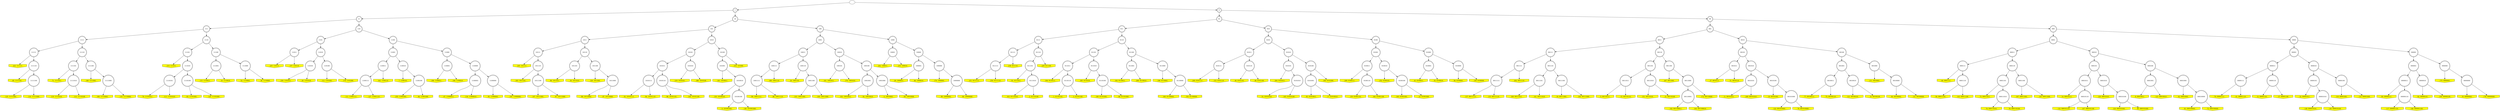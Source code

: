 // Huffman Tree
digraph {
	1 [label=1 shape=doublecircle]
	"" -> 1
	11 [label=11 shape=doublecircle]
	1 -> 11
	111 [label=111 shape=doublecircle]
	11 -> 111
	1111 [label=1111 shape=doublecircle]
	111 -> 1111
	11111 [label=11111 shape=doublecircle]
	1111 -> 11111
	111111 [label="222: 111111" color=black fillcolor=yellow shape=invhouse style=filled]
	11111 -> 111111
	111110 [label=111110 shape=doublecircle]
	11111 -> 111110
	1111101 [label="85: 1111101" color=black fillcolor=yellow shape=invhouse style=filled]
	111110 -> 1111101
	1111100 [label=1111100 shape=doublecircle]
	111110 -> 1111100
	11111001 [label="125: 11111001" color=black fillcolor=yellow shape=invhouse style=filled]
	1111100 -> 11111001
	11111000 [label="116: 11111000" color=black fillcolor=yellow shape=invhouse style=filled]
	1111100 -> 11111000
	11110 [label=11110 shape=doublecircle]
	1111 -> 11110
	111101 [label=111101 shape=doublecircle]
	11110 -> 111101
	1111011 [label="71: 1111011" color=black fillcolor=yellow shape=invhouse style=filled]
	111101 -> 1111011
	1111010 [label=1111010 shape=doublecircle]
	111101 -> 1111010
	11110101 [label="119: 11110101" color=black fillcolor=yellow shape=invhouse style=filled]
	1111010 -> 11110101
	11110100 [label="114: 11110100" color=black fillcolor=yellow shape=invhouse style=filled]
	1111010 -> 11110100
	111100 [label=111100 shape=doublecircle]
	11110 -> 111100
	1111001 [label="148: 1111001" color=black fillcolor=yellow shape=invhouse style=filled]
	111100 -> 1111001
	1111000 [label=1111000 shape=doublecircle]
	111100 -> 1111000
	11110001 [label="108: 11110001" color=black fillcolor=yellow shape=invhouse style=filled]
	1111000 -> 11110001
	11110000 [label="110: 11110000" color=black fillcolor=yellow shape=invhouse style=filled]
	1111000 -> 11110000
	1110 [label=1110 shape=doublecircle]
	111 -> 1110
	11101 [label=11101 shape=doublecircle]
	1110 -> 11101
	111011 [label="214: 111011" color=black fillcolor=yellow shape=invhouse style=filled]
	11101 -> 111011
	111010 [label=111010 shape=doublecircle]
	11101 -> 111010
	1110101 [label=1110101 shape=doublecircle]
	111010 -> 1110101
	11101011 [label="70: 11101011" color=black fillcolor=yellow shape=invhouse style=filled]
	1110101 -> 11101011
	11101010 [label="113: 11101010" color=black fillcolor=yellow shape=invhouse style=filled]
	1110101 -> 11101010
	1110100 [label=1110100 shape=doublecircle]
	111010 -> 1110100
	11101001 [label="83: 11101001" color=black fillcolor=yellow shape=invhouse style=filled]
	1110100 -> 11101001
	11101000 [label="120: 11101000" color=black fillcolor=yellow shape=invhouse style=filled]
	1110100 -> 11101000
	11100 [label=11100 shape=doublecircle]
	1110 -> 11100
	111001 [label=111001 shape=doublecircle]
	11100 -> 111001
	1110011 [label="115: 1110011" color=black fillcolor=yellow shape=invhouse style=filled]
	111001 -> 1110011
	1110010 [label="10: 1110010" color=black fillcolor=yellow shape=invhouse style=filled]
	111001 -> 1110010
	111000 [label=111000 shape=doublecircle]
	11100 -> 111000
	1110001 [label="52: 1110001" color=black fillcolor=yellow shape=invhouse style=filled]
	111000 -> 1110001
	1110000 [label="36: 1110000" color=black fillcolor=yellow shape=invhouse style=filled]
	111000 -> 1110000
	110 [label=110 shape=doublecircle]
	11 -> 110
	1101 [label=1101 shape=doublecircle]
	110 -> 1101
	11011 [label=11011 shape=doublecircle]
	1101 -> 11011
	110111 [label="225: 110111" color=black fillcolor=yellow shape=invhouse style=filled]
	11011 -> 110111
	110110 [label="157: 110110" color=black fillcolor=yellow shape=invhouse style=filled]
	11011 -> 110110
	11010 [label=11010 shape=doublecircle]
	1101 -> 11010
	110101 [label=110101 shape=doublecircle]
	11010 -> 110101
	1101011 [label="250: 1101011" color=black fillcolor=yellow shape=invhouse style=filled]
	110101 -> 1101011
	1101010 [label="20: 1101010" color=black fillcolor=yellow shape=invhouse style=filled]
	110101 -> 1101010
	110100 [label=110100 shape=doublecircle]
	11010 -> 110100
	1101001 [label="112: 1101001" color=black fillcolor=yellow shape=invhouse style=filled]
	110100 -> 1101001
	1101000 [label="179: 1101000" color=black fillcolor=yellow shape=invhouse style=filled]
	110100 -> 1101000
	1100 [label=1100 shape=doublecircle]
	110 -> 1100
	11001 [label=11001 shape=doublecircle]
	1100 -> 11001
	110011 [label=110011 shape=doublecircle]
	11001 -> 110011
	1100111 [label=1100111 shape=doublecircle]
	110011 -> 1100111
	11001111 [label="111: 11001111" color=black fillcolor=yellow shape=invhouse style=filled]
	1100111 -> 11001111
	11001110 [label="127: 11001110" color=black fillcolor=yellow shape=invhouse style=filled]
	1100111 -> 11001110
	1100110 [label="162: 1100110" color=black fillcolor=yellow shape=invhouse style=filled]
	110011 -> 1100110
	110010 [label=110010 shape=doublecircle]
	11001 -> 110010
	1100101 [label="7: 1100101" color=black fillcolor=yellow shape=invhouse style=filled]
	110010 -> 1100101
	1100100 [label=1100100 shape=doublecircle]
	110010 -> 1100100
	11001001 [label="255: 11001001" color=black fillcolor=yellow shape=invhouse style=filled]
	1100100 -> 11001001
	11001000 [label="84: 11001000" color=black fillcolor=yellow shape=invhouse style=filled]
	1100100 -> 11001000
	11000 [label=11000 shape=doublecircle]
	1100 -> 11000
	110001 [label=110001 shape=doublecircle]
	11000 -> 110001
	1100011 [label="196: 1100011" color=black fillcolor=yellow shape=invhouse style=filled]
	110001 -> 1100011
	1100010 [label="106: 1100010" color=black fillcolor=yellow shape=invhouse style=filled]
	110001 -> 1100010
	110000 [label=110000 shape=doublecircle]
	11000 -> 110000
	1100001 [label=1100001 shape=doublecircle]
	110000 -> 1100001
	11000011 [label="67: 11000011" color=black fillcolor=yellow shape=invhouse style=filled]
	1100001 -> 11000011
	11000010 [label="134: 11000010" color=black fillcolor=yellow shape=invhouse style=filled]
	1100001 -> 11000010
	1100000 [label=1100000 shape=doublecircle]
	110000 -> 1100000
	11000001 [label="95: 11000001" color=black fillcolor=yellow shape=invhouse style=filled]
	1100000 -> 11000001
	11000000 [label="105: 11000000" color=black fillcolor=yellow shape=invhouse style=filled]
	1100000 -> 11000000
	10 [label=10 shape=doublecircle]
	1 -> 10
	101 [label=101 shape=doublecircle]
	10 -> 101
	1011 [label=1011 shape=doublecircle]
	101 -> 1011
	10111 [label=10111 shape=doublecircle]
	1011 -> 10111
	101111 [label="245: 101111" color=black fillcolor=yellow shape=invhouse style=filled]
	10111 -> 101111
	101110 [label=101110 shape=doublecircle]
	10111 -> 101110
	1011101 [label="183: 1011101" color=black fillcolor=yellow shape=invhouse style=filled]
	101110 -> 1011101
	1011100 [label=1011100 shape=doublecircle]
	101110 -> 1011100
	10111001 [label="107: 10111001" color=black fillcolor=yellow shape=invhouse style=filled]
	1011100 -> 10111001
	10111000 [label="97: 10111000" color=black fillcolor=yellow shape=invhouse style=filled]
	1011100 -> 10111000
	10110 [label=10110 shape=doublecircle]
	1011 -> 10110
	101101 [label=101101 shape=doublecircle]
	10110 -> 101101
	1011011 [label="96: 1011011" color=black fillcolor=yellow shape=invhouse style=filled]
	101101 -> 1011011
	1011010 [label="30: 1011010" color=black fillcolor=yellow shape=invhouse style=filled]
	101101 -> 1011010
	101100 [label=101100 shape=doublecircle]
	10110 -> 101100
	1011001 [label="126: 1011001" color=black fillcolor=yellow shape=invhouse style=filled]
	101100 -> 1011001
	1011000 [label=1011000 shape=doublecircle]
	101100 -> 1011000
	10110001 [label="86: 10110001" color=black fillcolor=yellow shape=invhouse style=filled]
	1011000 -> 10110001
	10110000 [label="87: 10110000" color=black fillcolor=yellow shape=invhouse style=filled]
	1011000 -> 10110000
	1010 [label=1010 shape=doublecircle]
	101 -> 1010
	10101 [label=10101 shape=doublecircle]
	1010 -> 10101
	101011 [label=101011 shape=doublecircle]
	10101 -> 101011
	1010111 [label=1010111 shape=doublecircle]
	101011 -> 1010111
	10101111 [label="93: 10101111" color=black fillcolor=yellow shape=invhouse style=filled]
	1010111 -> 10101111
	10101110 [label="94: 10101110" color=black fillcolor=yellow shape=invhouse style=filled]
	1010111 -> 10101110
	1010110 [label=1010110 shape=doublecircle]
	101011 -> 1010110
	10101101 [label="98: 10101101" color=black fillcolor=yellow shape=invhouse style=filled]
	1010110 -> 10101101
	10101100 [label="104: 10101100" color=black fillcolor=yellow shape=invhouse style=filled]
	1010110 -> 10101100
	101010 [label=101010 shape=doublecircle]
	10101 -> 101010
	1010101 [label="219: 1010101" color=black fillcolor=yellow shape=invhouse style=filled]
	101010 -> 1010101
	1010100 [label="186: 1010100" color=black fillcolor=yellow shape=invhouse style=filled]
	101010 -> 1010100
	10100 [label=10100 shape=doublecircle]
	1010 -> 10100
	101001 [label=101001 shape=doublecircle]
	10100 -> 101001
	1010011 [label="181: 1010011" color=black fillcolor=yellow shape=invhouse style=filled]
	101001 -> 1010011
	1010010 [label=1010010 shape=doublecircle]
	101001 -> 1010010
	10100101 [label="130: 10100101" color=black fillcolor=yellow shape=invhouse style=filled]
	1010010 -> 10100101
	10100100 [label=10100100 shape=doublecircle]
	1010010 -> 10100100
	101001001 [label="0: 101001001" color=black fillcolor=yellow shape=invhouse style=filled]
	10100100 -> 101001001
	101001000 [label="138: 101001000" color=black fillcolor=yellow shape=invhouse style=filled]
	10100100 -> 101001000
	101000 [label="218: 101000" color=black fillcolor=yellow shape=invhouse style=filled]
	10100 -> 101000
	100 [label=100 shape=doublecircle]
	10 -> 100
	1001 [label=1001 shape=doublecircle]
	100 -> 1001
	10011 [label=10011 shape=doublecircle]
	1001 -> 10011
	100111 [label=100111 shape=doublecircle]
	10011 -> 100111
	1001111 [label=1001111 shape=doublecircle]
	100111 -> 1001111
	10011111 [label="99: 10011111" color=black fillcolor=yellow shape=invhouse style=filled]
	1001111 -> 10011111
	10011110 [label="88: 10011110" color=black fillcolor=yellow shape=invhouse style=filled]
	1001111 -> 10011110
	1001110 [label="188: 1001110" color=black fillcolor=yellow shape=invhouse style=filled]
	100111 -> 1001110
	100110 [label=100110 shape=doublecircle]
	10011 -> 100110
	1001101 [label="24: 1001101" color=black fillcolor=yellow shape=invhouse style=filled]
	100110 -> 1001101
	1001100 [label=1001100 shape=doublecircle]
	100110 -> 1001100
	10011001 [label="103: 10011001" color=black fillcolor=yellow shape=invhouse style=filled]
	1001100 -> 10011001
	10011000 [label="100: 10011000" color=black fillcolor=yellow shape=invhouse style=filled]
	1001100 -> 10011000
	10010 [label=10010 shape=doublecircle]
	1001 -> 10010
	100101 [label=100101 shape=doublecircle]
	10010 -> 100101
	1001011 [label="101: 1001011" color=black fillcolor=yellow shape=invhouse style=filled]
	100101 -> 1001011
	1001010 [label="176: 1001010" color=black fillcolor=yellow shape=invhouse style=filled]
	100101 -> 1001010
	100100 [label=100100 shape=doublecircle]
	10010 -> 100100
	1001001 [label=1001001 shape=doublecircle]
	100100 -> 1001001
	10010011 [label="102: 10010011" color=black fillcolor=yellow shape=invhouse style=filled]
	1001001 -> 10010011
	10010010 [label="92: 10010010" color=black fillcolor=yellow shape=invhouse style=filled]
	1001001 -> 10010010
	1001000 [label=1001000 shape=doublecircle]
	100100 -> 1001000
	10010001 [label="4: 10010001" color=black fillcolor=yellow shape=invhouse style=filled]
	1001000 -> 10010001
	10010000 [label="69: 10010000" color=black fillcolor=yellow shape=invhouse style=filled]
	1001000 -> 10010000
	1000 [label=1000 shape=doublecircle]
	100 -> 1000
	10001 [label=10001 shape=doublecircle]
	1000 -> 10001
	100011 [label="242: 100011" color=black fillcolor=yellow shape=invhouse style=filled]
	10001 -> 100011
	100010 [label="234: 100010" color=black fillcolor=yellow shape=invhouse style=filled]
	10001 -> 100010
	10000 [label=10000 shape=doublecircle]
	1000 -> 10000
	100001 [label=100001 shape=doublecircle]
	10000 -> 100001
	1000011 [label="29: 1000011" color=black fillcolor=yellow shape=invhouse style=filled]
	100001 -> 1000011
	1000010 [label="66: 1000010" color=black fillcolor=yellow shape=invhouse style=filled]
	100001 -> 1000010
	100000 [label=100000 shape=doublecircle]
	10000 -> 100000
	1000001 [label="170: 1000001" color=black fillcolor=yellow shape=invhouse style=filled]
	100000 -> 1000001
	1000000 [label=1000000 shape=doublecircle]
	100000 -> 1000000
	10000001 [label="89: 10000001" color=black fillcolor=yellow shape=invhouse style=filled]
	1000000 -> 10000001
	10000000 [label="90: 10000000" color=black fillcolor=yellow shape=invhouse style=filled]
	1000000 -> 10000000
	0 [label=0 shape=doublecircle]
	"" -> 0
	01 [label=01 shape=doublecircle]
	0 -> 01
	011 [label=011 shape=doublecircle]
	01 -> 011
	0111 [label=0111 shape=doublecircle]
	011 -> 0111
	01111 [label=01111 shape=doublecircle]
	0111 -> 01111
	011111 [label=011111 shape=doublecircle]
	01111 -> 011111
	0111111 [label="231: 0111111" color=black fillcolor=yellow shape=invhouse style=filled]
	011111 -> 0111111
	0111110 [label="254: 0111110" color=black fillcolor=yellow shape=invhouse style=filled]
	011111 -> 0111110
	011110 [label="238: 011110" color=black fillcolor=yellow shape=invhouse style=filled]
	01111 -> 011110
	01110 [label=01110 shape=doublecircle]
	0111 -> 01110
	011101 [label=011101 shape=doublecircle]
	01110 -> 011101
	0111011 [label="91: 0111011" color=black fillcolor=yellow shape=invhouse style=filled]
	011101 -> 0111011
	0111010 [label=0111010 shape=doublecircle]
	011101 -> 0111010
	01110101 [label="163: 01110101" color=black fillcolor=yellow shape=invhouse style=filled]
	0111010 -> 01110101
	01110100 [label="2: 01110100" color=black fillcolor=yellow shape=invhouse style=filled]
	0111010 -> 01110100
	011100 [label="229: 011100" color=black fillcolor=yellow shape=invhouse style=filled]
	01110 -> 011100
	0110 [label=0110 shape=doublecircle]
	011 -> 0110
	01101 [label=01101 shape=doublecircle]
	0110 -> 01101
	011011 [label=011011 shape=doublecircle]
	01101 -> 011011
	0110111 [label="194: 0110111" color=black fillcolor=yellow shape=invhouse style=filled]
	011011 -> 0110111
	0110110 [label=0110110 shape=doublecircle]
	011011 -> 0110110
	01101101 [label="1: 01101101" color=black fillcolor=yellow shape=invhouse style=filled]
	0110110 -> 01101101
	01101100 [label="3: 01101100" color=black fillcolor=yellow shape=invhouse style=filled]
	0110110 -> 01101100
	011010 [label=011010 shape=doublecircle]
	01101 -> 011010
	0110101 [label="185: 0110101" color=black fillcolor=yellow shape=invhouse style=filled]
	011010 -> 0110101
	0110100 [label=0110100 shape=doublecircle]
	011010 -> 0110100
	01101001 [label="149: 01101001" color=black fillcolor=yellow shape=invhouse style=filled]
	0110100 -> 01101001
	01101000 [label="68: 01101000" color=black fillcolor=yellow shape=invhouse style=filled]
	0110100 -> 01101000
	01100 [label=01100 shape=doublecircle]
	0110 -> 01100
	011001 [label=011001 shape=doublecircle]
	01100 -> 011001
	0110011 [label="192: 0110011" color=black fillcolor=yellow shape=invhouse style=filled]
	011001 -> 0110011
	0110010 [label="206: 0110010" color=black fillcolor=yellow shape=invhouse style=filled]
	011001 -> 0110010
	011000 [label=011000 shape=doublecircle]
	01100 -> 011000
	0110001 [label="198: 0110001" color=black fillcolor=yellow shape=invhouse style=filled]
	011000 -> 0110001
	0110000 [label=0110000 shape=doublecircle]
	011000 -> 0110000
	01100001 [label="160: 01100001" color=black fillcolor=yellow shape=invhouse style=filled]
	0110000 -> 01100001
	01100000 [label="154: 01100000" color=black fillcolor=yellow shape=invhouse style=filled]
	0110000 -> 01100000
	010 [label=010 shape=doublecircle]
	01 -> 010
	0101 [label=0101 shape=doublecircle]
	010 -> 0101
	01011 [label=01011 shape=doublecircle]
	0101 -> 01011
	010111 [label=010111 shape=doublecircle]
	01011 -> 010111
	0101111 [label="200: 0101111" color=black fillcolor=yellow shape=invhouse style=filled]
	010111 -> 0101111
	0101110 [label="153: 0101110" color=black fillcolor=yellow shape=invhouse style=filled]
	010111 -> 0101110
	010110 [label=010110 shape=doublecircle]
	01011 -> 010110
	0101101 [label="40: 0101101" color=black fillcolor=yellow shape=invhouse style=filled]
	010110 -> 0101101
	0101100 [label="48: 0101100" color=black fillcolor=yellow shape=invhouse style=filled]
	010110 -> 0101100
	01010 [label=01010 shape=doublecircle]
	0101 -> 01010
	010101 [label=010101 shape=doublecircle]
	01010 -> 010101
	0101011 [label="204: 0101011" color=black fillcolor=yellow shape=invhouse style=filled]
	010101 -> 0101011
	0101010 [label=0101010 shape=doublecircle]
	010101 -> 0101010
	01010101 [label="61: 01010101" color=black fillcolor=yellow shape=invhouse style=filled]
	0101010 -> 01010101
	01010100 [label="165: 01010100" color=black fillcolor=yellow shape=invhouse style=filled]
	0101010 -> 01010100
	010100 [label=010100 shape=doublecircle]
	01010 -> 010100
	0101001 [label=0101001 shape=doublecircle]
	010100 -> 0101001
	01010011 [label="65: 01010011" color=black fillcolor=yellow shape=invhouse style=filled]
	0101001 -> 01010011
	01010010 [label="17: 01010010" color=black fillcolor=yellow shape=invhouse style=filled]
	0101001 -> 01010010
	0101000 [label="190: 0101000" color=black fillcolor=yellow shape=invhouse style=filled]
	010100 -> 0101000
	0100 [label=0100 shape=doublecircle]
	010 -> 0100
	01001 [label=01001 shape=doublecircle]
	0100 -> 01001
	010011 [label=010011 shape=doublecircle]
	01001 -> 010011
	0100111 [label="209: 0100111" color=black fillcolor=yellow shape=invhouse style=filled]
	010011 -> 0100111
	0100110 [label=0100110 shape=doublecircle]
	010011 -> 0100110
	01001101 [label="139: 01001101" color=black fillcolor=yellow shape=invhouse style=filled]
	0100110 -> 01001101
	01001100 [label="166: 01001100" color=black fillcolor=yellow shape=invhouse style=filled]
	0100110 -> 01001100
	010010 [label=010010 shape=doublecircle]
	01001 -> 010010
	0100101 [label="252: 0100101" color=black fillcolor=yellow shape=invhouse style=filled]
	010010 -> 0100101
	0100100 [label=0100100 shape=doublecircle]
	010010 -> 0100100
	01001001 [label="140: 01001001" color=black fillcolor=yellow shape=invhouse style=filled]
	0100100 -> 01001001
	01001000 [label="23: 01001000" color=black fillcolor=yellow shape=invhouse style=filled]
	0100100 -> 01001000
	01000 [label=01000 shape=doublecircle]
	0100 -> 01000
	010001 [label=010001 shape=doublecircle]
	01000 -> 010001
	0100011 [label="43: 0100011" color=black fillcolor=yellow shape=invhouse style=filled]
	010001 -> 0100011
	0100010 [label="55: 0100010" color=black fillcolor=yellow shape=invhouse style=filled]
	010001 -> 0100010
	010000 [label=010000 shape=doublecircle]
	01000 -> 010000
	0100001 [label="58: 0100001" color=black fillcolor=yellow shape=invhouse style=filled]
	010000 -> 0100001
	0100000 [label="159: 0100000" color=black fillcolor=yellow shape=invhouse style=filled]
	010000 -> 0100000
	00 [label=00 shape=doublecircle]
	0 -> 00
	001 [label=001 shape=doublecircle]
	00 -> 001
	0011 [label=0011 shape=doublecircle]
	001 -> 0011
	00111 [label=00111 shape=doublecircle]
	0011 -> 00111
	001111 [label=001111 shape=doublecircle]
	00111 -> 001111
	0011111 [label=0011111 shape=doublecircle]
	001111 -> 0011111
	00111111 [label="137: 00111111" color=black fillcolor=yellow shape=invhouse style=filled]
	0011111 -> 00111111
	00111110 [label="135: 00111110" color=black fillcolor=yellow shape=invhouse style=filled]
	0011111 -> 00111110
	0011110 [label="202: 0011110" color=black fillcolor=yellow shape=invhouse style=filled]
	001111 -> 0011110
	001110 [label=001110 shape=doublecircle]
	00111 -> 001110
	0011101 [label=0011101 shape=doublecircle]
	001110 -> 0011101
	00111011 [label="169: 00111011" color=black fillcolor=yellow shape=invhouse style=filled]
	0011101 -> 00111011
	00111010 [label="141: 00111010" color=black fillcolor=yellow shape=invhouse style=filled]
	0011101 -> 00111010
	0011100 [label=0011100 shape=doublecircle]
	001110 -> 0011100
	00111001 [label="16: 00111001" color=black fillcolor=yellow shape=invhouse style=filled]
	0011100 -> 00111001
	00111000 [label="164: 00111000" color=black fillcolor=yellow shape=invhouse style=filled]
	0011100 -> 00111000
	00110 [label=00110 shape=doublecircle]
	0011 -> 00110
	001101 [label=001101 shape=doublecircle]
	00110 -> 001101
	0011011 [label=0011011 shape=doublecircle]
	001101 -> 0011011
	00110111 [label="5: 00110111" color=black fillcolor=yellow shape=invhouse style=filled]
	0011011 -> 00110111
	00110110 [label="15: 00110110" color=black fillcolor=yellow shape=invhouse style=filled]
	0011011 -> 00110110
	0011010 [label=0011010 shape=doublecircle]
	001101 -> 0011010
	00110101 [label="151: 00110101" color=black fillcolor=yellow shape=invhouse style=filled]
	0011010 -> 00110101
	00110100 [label="21: 00110100" color=black fillcolor=yellow shape=invhouse style=filled]
	0011010 -> 00110100
	001100 [label=001100 shape=doublecircle]
	00110 -> 001100
	0011001 [label="247: 0011001" color=black fillcolor=yellow shape=invhouse style=filled]
	001100 -> 0011001
	0011000 [label=0011000 shape=doublecircle]
	001100 -> 0011000
	00110001 [label=00110001 shape=doublecircle]
	0011000 -> 00110001
	001100011 [label="142: 001100011" color=black fillcolor=yellow shape=invhouse style=filled]
	00110001 -> 001100011
	001100010 [label="144: 001100010" color=black fillcolor=yellow shape=invhouse style=filled]
	00110001 -> 001100010
	00110000 [label="172: 00110000" color=black fillcolor=yellow shape=invhouse style=filled]
	0011000 -> 00110000
	0010 [label=0010 shape=doublecircle]
	001 -> 0010
	00101 [label=00101 shape=doublecircle]
	0010 -> 00101
	001011 [label=001011 shape=doublecircle]
	00101 -> 001011
	0010111 [label="27: 0010111" color=black fillcolor=yellow shape=invhouse style=filled]
	001011 -> 0010111
	0010110 [label="51: 0010110" color=black fillcolor=yellow shape=invhouse style=filled]
	001011 -> 0010110
	001010 [label=001010 shape=doublecircle]
	00101 -> 001010
	0010101 [label=0010101 shape=doublecircle]
	001010 -> 0010101
	00101011 [label="11: 00101011" color=black fillcolor=yellow shape=invhouse style=filled]
	0010101 -> 00101011
	00101010 [label="249: 00101010" color=black fillcolor=yellow shape=invhouse style=filled]
	0010101 -> 00101010
	0010100 [label=0010100 shape=doublecircle]
	001010 -> 0010100
	00101001 [label="19: 00101001" color=black fillcolor=yellow shape=invhouse style=filled]
	0010100 -> 00101001
	00101000 [label=00101000 shape=doublecircle]
	0010100 -> 00101000
	001010001 [label="122: 001010001" color=black fillcolor=yellow shape=invhouse style=filled]
	00101000 -> 001010001
	001010000 [label="76: 001010000" color=black fillcolor=yellow shape=invhouse style=filled]
	00101000 -> 001010000
	00100 [label=00100 shape=doublecircle]
	0010 -> 00100
	001001 [label=001001 shape=doublecircle]
	00100 -> 001001
	0010011 [label=0010011 shape=doublecircle]
	001001 -> 0010011
	00100111 [label="77: 00100111" color=black fillcolor=yellow shape=invhouse style=filled]
	0010011 -> 00100111
	00100110 [label="75: 00100110" color=black fillcolor=yellow shape=invhouse style=filled]
	0010011 -> 00100110
	0010010 [label=0010010 shape=doublecircle]
	001001 -> 0010010
	00100101 [label="121: 00100101" color=black fillcolor=yellow shape=invhouse style=filled]
	0010010 -> 00100101
	00100100 [label="33: 00100100" color=black fillcolor=yellow shape=invhouse style=filled]
	0010010 -> 00100100
	001000 [label=001000 shape=doublecircle]
	00100 -> 001000
	0010001 [label="211: 0010001" color=black fillcolor=yellow shape=invhouse style=filled]
	001000 -> 0010001
	0010000 [label=0010000 shape=doublecircle]
	001000 -> 0010000
	00100001 [label="64: 00100001" color=black fillcolor=yellow shape=invhouse style=filled]
	0010000 -> 00100001
	00100000 [label="131: 00100000" color=black fillcolor=yellow shape=invhouse style=filled]
	0010000 -> 00100000
	000 [label=000 shape=doublecircle]
	00 -> 000
	0001 [label=0001 shape=doublecircle]
	000 -> 0001
	00011 [label=00011 shape=doublecircle]
	0001 -> 00011
	000111 [label=000111 shape=doublecircle]
	00011 -> 000111
	0001111 [label="46: 0001111" color=black fillcolor=yellow shape=invhouse style=filled]
	000111 -> 0001111
	0001110 [label=0001110 shape=doublecircle]
	000111 -> 0001110
	00011101 [label="56: 00011101" color=black fillcolor=yellow shape=invhouse style=filled]
	0001110 -> 00011101
	00011100 [label="143: 00011100" color=black fillcolor=yellow shape=invhouse style=filled]
	0001110 -> 00011100
	000110 [label=000110 shape=doublecircle]
	00011 -> 000110
	0001101 [label=0001101 shape=doublecircle]
	000110 -> 0001101
	00011011 [label="73: 00011011" color=black fillcolor=yellow shape=invhouse style=filled]
	0001101 -> 00011011
	00011010 [label=00011010 shape=doublecircle]
	0001101 -> 00011010
	000110101 [label="74: 000110101" color=black fillcolor=yellow shape=invhouse style=filled]
	00011010 -> 000110101
	000110100 [label="78: 000110100" color=black fillcolor=yellow shape=invhouse style=filled]
	00011010 -> 000110100
	0001100 [label=0001100 shape=doublecircle]
	000110 -> 0001100
	00011001 [label="167: 00011001" color=black fillcolor=yellow shape=invhouse style=filled]
	0001100 -> 00011001
	00011000 [label="145: 00011000" color=black fillcolor=yellow shape=invhouse style=filled]
	0001100 -> 00011000
	00010 [label=00010 shape=doublecircle]
	0001 -> 00010
	000101 [label=000101 shape=doublecircle]
	00010 -> 000101
	0001011 [label=0001011 shape=doublecircle]
	000101 -> 0001011
	00010111 [label="14: 00010111" color=black fillcolor=yellow shape=invhouse style=filled]
	0001011 -> 00010111
	00010110 [label=00010110 shape=doublecircle]
	0001011 -> 00010110
	000101101 [label="132: 000101101" color=black fillcolor=yellow shape=invhouse style=filled]
	00010110 -> 000101101
	000101100 [label="147: 000101100" color=black fillcolor=yellow shape=invhouse style=filled]
	00010110 -> 000101100
	0001010 [label=0001010 shape=doublecircle]
	000101 -> 0001010
	00010101 [label="129: 00010101" color=black fillcolor=yellow shape=invhouse style=filled]
	0001010 -> 00010101
	00010100 [label=00010100 shape=doublecircle]
	0001010 -> 00010100
	000101001 [label="124: 000101001" color=black fillcolor=yellow shape=invhouse style=filled]
	00010100 -> 000101001
	000101000 [label="80: 000101000" color=black fillcolor=yellow shape=invhouse style=filled]
	00010100 -> 000101000
	000100 [label=000100 shape=doublecircle]
	00010 -> 000100
	0001001 [label=0001001 shape=doublecircle]
	000100 -> 0001001
	00010011 [label="8: 00010011" color=black fillcolor=yellow shape=invhouse style=filled]
	0001001 -> 00010011
	00010010 [label="123: 00010010" color=black fillcolor=yellow shape=invhouse style=filled]
	0001001 -> 00010010
	0001000 [label=0001000 shape=doublecircle]
	000100 -> 0001000
	00010001 [label="62: 00010001" color=black fillcolor=yellow shape=invhouse style=filled]
	0001000 -> 00010001
	00010000 [label=00010000 shape=doublecircle]
	0001000 -> 00010000
	000100001 [label="81: 000100001" color=black fillcolor=yellow shape=invhouse style=filled]
	00010000 -> 000100001
	000100000 [label="72: 000100000" color=black fillcolor=yellow shape=invhouse style=filled]
	00010000 -> 000100000
	0000 [label=0000 shape=doublecircle]
	000 -> 0000
	00001 [label=00001 shape=doublecircle]
	0000 -> 00001
	000011 [label=000011 shape=doublecircle]
	00001 -> 000011
	0000111 [label=0000111 shape=doublecircle]
	000011 -> 0000111
	00001111 [label="79: 00001111" color=black fillcolor=yellow shape=invhouse style=filled]
	0000111 -> 00001111
	00001110 [label="41: 00001110" color=black fillcolor=yellow shape=invhouse style=filled]
	0000111 -> 00001110
	0000110 [label=0000110 shape=doublecircle]
	000011 -> 0000110
	00001101 [label="12: 00001101" color=black fillcolor=yellow shape=invhouse style=filled]
	0000110 -> 00001101
	00001100 [label="37: 00001100" color=black fillcolor=yellow shape=invhouse style=filled]
	0000110 -> 00001100
	000010 [label=000010 shape=doublecircle]
	00001 -> 000010
	0000101 [label=0000101 shape=doublecircle]
	000010 -> 0000101
	00001011 [label="32: 00001011" color=black fillcolor=yellow shape=invhouse style=filled]
	0000101 -> 00001011
	00001010 [label=00001010 shape=doublecircle]
	0000101 -> 00001010
	000010101 [label="128: 000010101" color=black fillcolor=yellow shape=invhouse style=filled]
	00001010 -> 000010101
	000010100 [label="136: 000010100" color=black fillcolor=yellow shape=invhouse style=filled]
	00001010 -> 000010100
	0000100 [label=0000100 shape=doublecircle]
	000010 -> 0000100
	00001001 [label="118: 00001001" color=black fillcolor=yellow shape=invhouse style=filled]
	0000100 -> 00001001
	00001000 [label="133: 00001000" color=black fillcolor=yellow shape=invhouse style=filled]
	0000100 -> 00001000
	00000 [label=00000 shape=doublecircle]
	0000 -> 00000
	000001 [label=000001 shape=doublecircle]
	00000 -> 000001
	0000011 [label=0000011 shape=doublecircle]
	000001 -> 0000011
	00000111 [label="60: 00000111" color=black fillcolor=yellow shape=invhouse style=filled]
	0000011 -> 00000111
	00000110 [label=00000110 shape=doublecircle]
	0000011 -> 00000110
	000001101 [label="117: 000001101" color=black fillcolor=yellow shape=invhouse style=filled]
	00000110 -> 000001101
	000001100 [label="146: 000001100" color=black fillcolor=yellow shape=invhouse style=filled]
	00000110 -> 000001100
	0000010 [label=0000010 shape=doublecircle]
	000001 -> 0000010
	00000101 [label="82: 00000101" color=black fillcolor=yellow shape=invhouse style=filled]
	0000010 -> 00000101
	00000100 [label="109: 00000100" color=black fillcolor=yellow shape=invhouse style=filled]
	0000010 -> 00000100
	000000 [label=000000 shape=doublecircle]
	00000 -> 000000
	0000001 [label="175: 0000001" color=black fillcolor=yellow shape=invhouse style=filled]
	000000 -> 0000001
	0000000 [label=0000000 shape=doublecircle]
	000000 -> 0000000
	00000001 [label="35: 00000001" color=black fillcolor=yellow shape=invhouse style=filled]
	0000000 -> 00000001
	00000000 [label="178: 00000000" color=black fillcolor=yellow shape=invhouse style=filled]
	0000000 -> 00000000
}